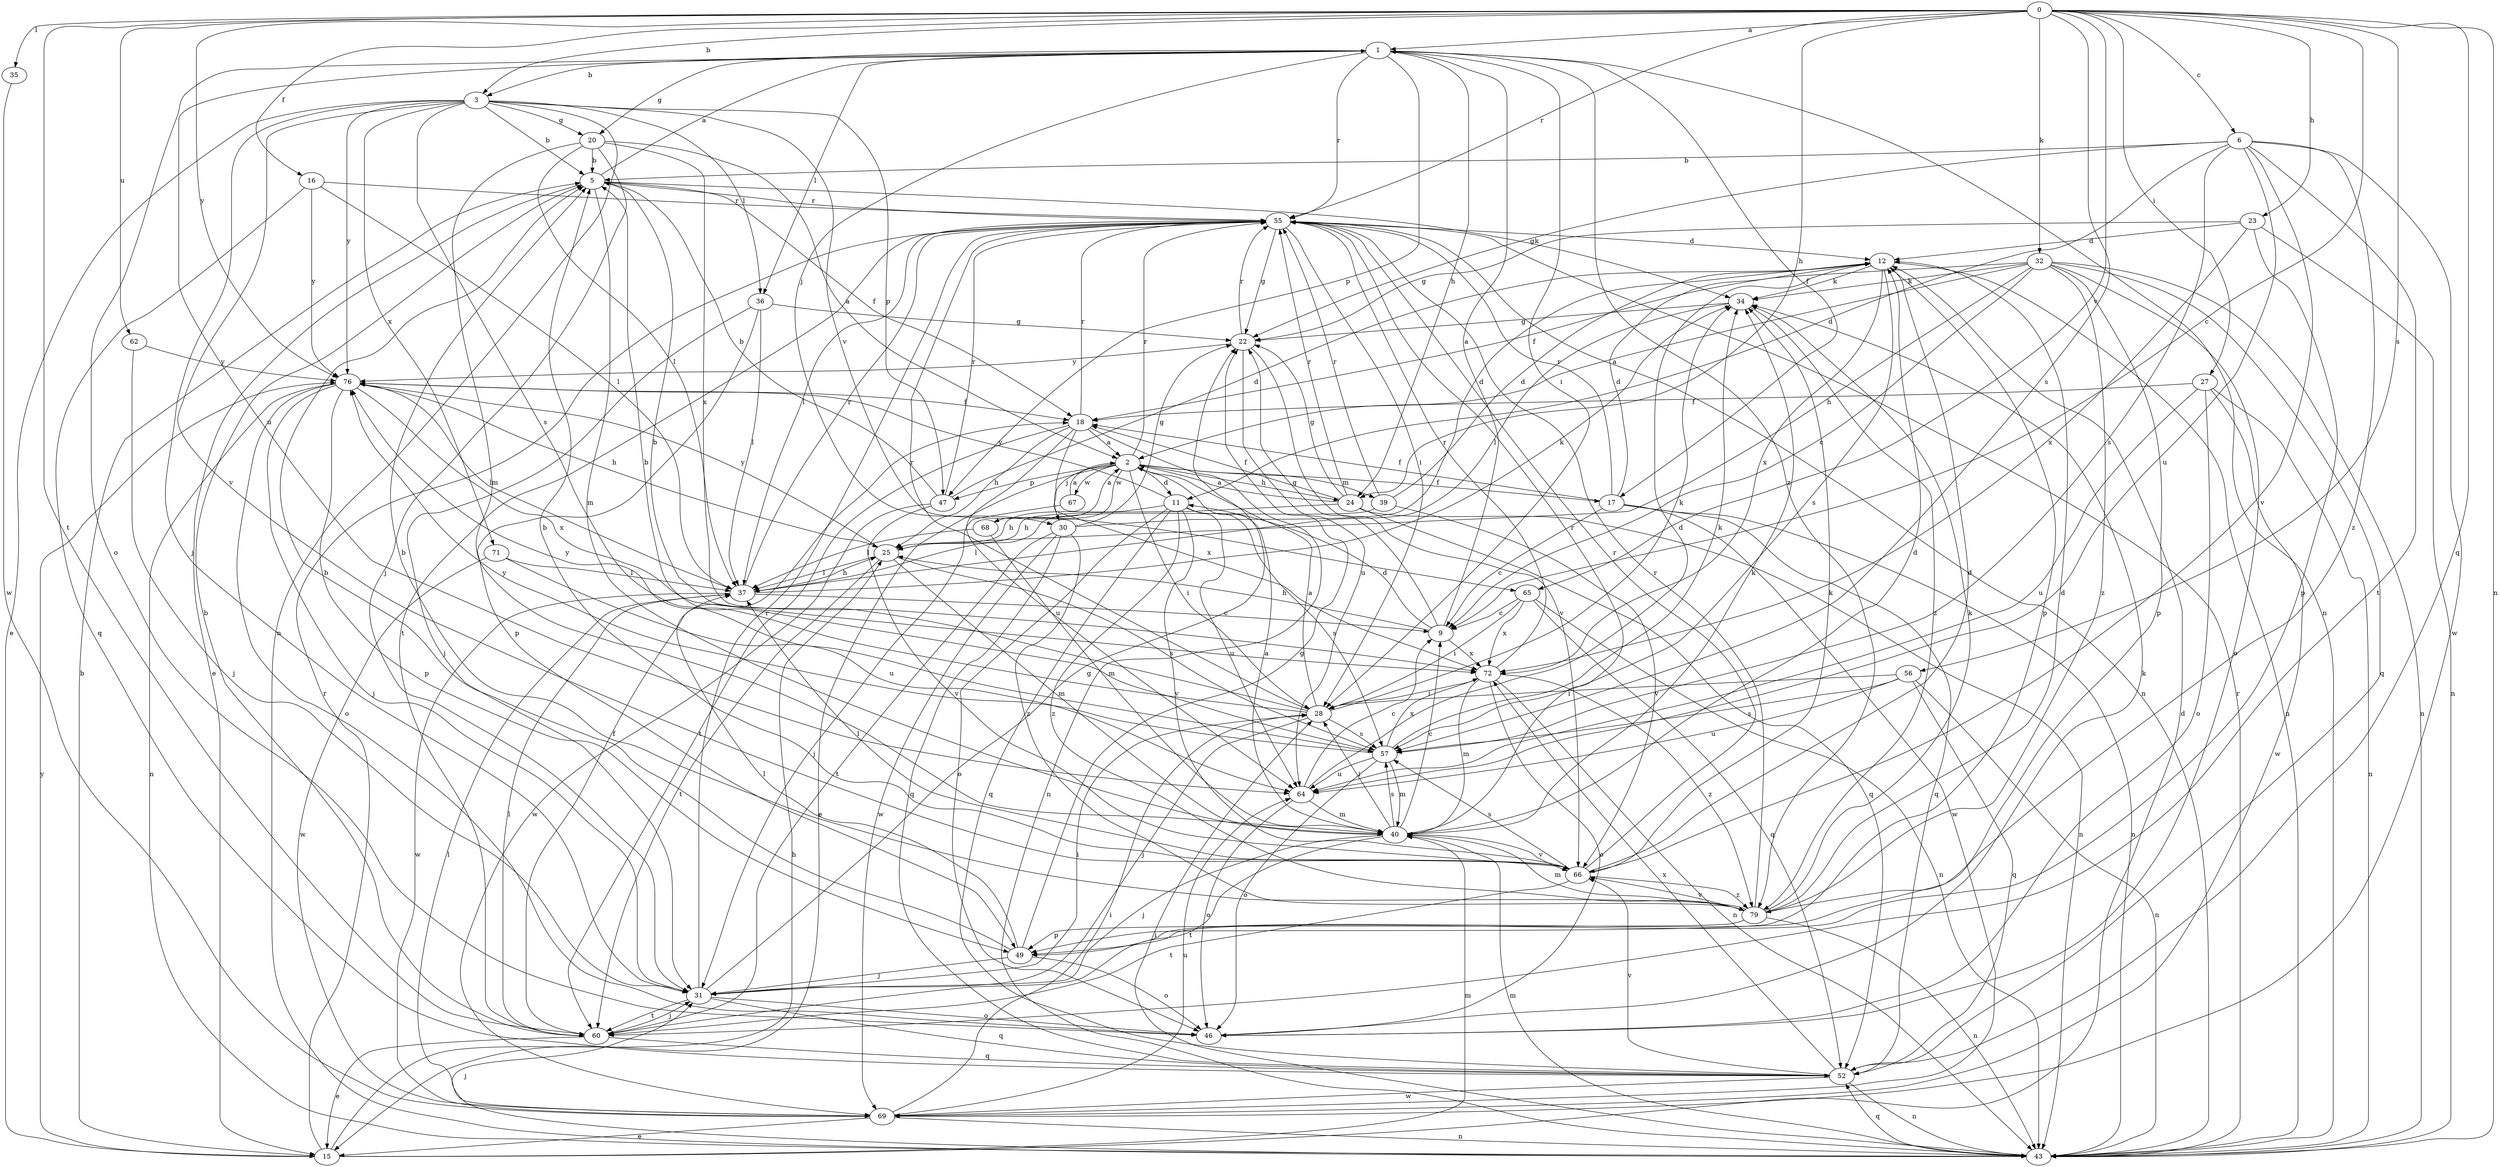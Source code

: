 strict digraph  {
0;
1;
2;
3;
5;
6;
9;
11;
12;
15;
16;
17;
18;
20;
22;
23;
24;
25;
27;
28;
30;
31;
32;
34;
35;
36;
37;
39;
40;
43;
46;
47;
49;
52;
55;
56;
57;
60;
62;
64;
65;
66;
67;
68;
69;
71;
72;
76;
79;
0 -> 1  [label=a];
0 -> 3  [label=b];
0 -> 6  [label=c];
0 -> 9  [label=c];
0 -> 16  [label=f];
0 -> 23  [label=h];
0 -> 24  [label=h];
0 -> 27  [label=i];
0 -> 32  [label=k];
0 -> 35  [label=l];
0 -> 43  [label=n];
0 -> 52  [label=q];
0 -> 55  [label=r];
0 -> 56  [label=s];
0 -> 57  [label=s];
0 -> 60  [label=t];
0 -> 62  [label=u];
0 -> 65  [label=v];
0 -> 76  [label=y];
1 -> 3  [label=b];
1 -> 17  [label=f];
1 -> 20  [label=g];
1 -> 24  [label=h];
1 -> 28  [label=i];
1 -> 30  [label=j];
1 -> 36  [label=l];
1 -> 43  [label=n];
1 -> 46  [label=o];
1 -> 47  [label=p];
1 -> 55  [label=r];
1 -> 64  [label=u];
1 -> 79  [label=z];
2 -> 11  [label=d];
2 -> 15  [label=e];
2 -> 17  [label=f];
2 -> 24  [label=h];
2 -> 28  [label=i];
2 -> 30  [label=j];
2 -> 39  [label=m];
2 -> 47  [label=p];
2 -> 55  [label=r];
2 -> 67  [label=w];
2 -> 68  [label=w];
3 -> 5  [label=b];
3 -> 15  [label=e];
3 -> 20  [label=g];
3 -> 31  [label=j];
3 -> 36  [label=l];
3 -> 43  [label=n];
3 -> 47  [label=p];
3 -> 57  [label=s];
3 -> 65  [label=v];
3 -> 66  [label=v];
3 -> 71  [label=x];
3 -> 76  [label=y];
5 -> 1  [label=a];
5 -> 15  [label=e];
5 -> 18  [label=f];
5 -> 34  [label=k];
5 -> 40  [label=m];
5 -> 55  [label=r];
6 -> 5  [label=b];
6 -> 11  [label=d];
6 -> 22  [label=g];
6 -> 57  [label=s];
6 -> 60  [label=t];
6 -> 64  [label=u];
6 -> 66  [label=v];
6 -> 69  [label=w];
6 -> 79  [label=z];
9 -> 1  [label=a];
9 -> 11  [label=d];
9 -> 22  [label=g];
9 -> 25  [label=h];
9 -> 72  [label=x];
11 -> 25  [label=h];
11 -> 46  [label=o];
11 -> 52  [label=q];
11 -> 57  [label=s];
11 -> 64  [label=u];
11 -> 66  [label=v];
11 -> 76  [label=y];
11 -> 79  [label=z];
12 -> 34  [label=k];
12 -> 43  [label=n];
12 -> 49  [label=p];
12 -> 57  [label=s];
12 -> 72  [label=x];
15 -> 5  [label=b];
15 -> 12  [label=d];
15 -> 25  [label=h];
15 -> 40  [label=m];
15 -> 55  [label=r];
15 -> 76  [label=y];
16 -> 37  [label=l];
16 -> 52  [label=q];
16 -> 55  [label=r];
16 -> 76  [label=y];
17 -> 9  [label=c];
17 -> 12  [label=d];
17 -> 18  [label=f];
17 -> 43  [label=n];
17 -> 52  [label=q];
17 -> 55  [label=r];
17 -> 69  [label=w];
18 -> 2  [label=a];
18 -> 25  [label=h];
18 -> 43  [label=n];
18 -> 55  [label=r];
18 -> 60  [label=t];
18 -> 64  [label=u];
18 -> 72  [label=x];
20 -> 2  [label=a];
20 -> 5  [label=b];
20 -> 31  [label=j];
20 -> 37  [label=l];
20 -> 40  [label=m];
20 -> 72  [label=x];
22 -> 55  [label=r];
22 -> 64  [label=u];
22 -> 66  [label=v];
22 -> 76  [label=y];
23 -> 12  [label=d];
23 -> 22  [label=g];
23 -> 43  [label=n];
23 -> 49  [label=p];
23 -> 72  [label=x];
24 -> 2  [label=a];
24 -> 18  [label=f];
24 -> 22  [label=g];
24 -> 25  [label=h];
24 -> 43  [label=n];
24 -> 52  [label=q];
24 -> 55  [label=r];
25 -> 37  [label=l];
25 -> 40  [label=m];
25 -> 57  [label=s];
25 -> 60  [label=t];
25 -> 76  [label=y];
27 -> 18  [label=f];
27 -> 43  [label=n];
27 -> 46  [label=o];
27 -> 64  [label=u];
27 -> 69  [label=w];
28 -> 2  [label=a];
28 -> 5  [label=b];
28 -> 31  [label=j];
28 -> 34  [label=k];
28 -> 55  [label=r];
28 -> 57  [label=s];
28 -> 76  [label=y];
30 -> 12  [label=d];
30 -> 22  [label=g];
30 -> 52  [label=q];
30 -> 60  [label=t];
30 -> 69  [label=w];
30 -> 79  [label=z];
31 -> 22  [label=g];
31 -> 28  [label=i];
31 -> 46  [label=o];
31 -> 52  [label=q];
31 -> 55  [label=r];
31 -> 60  [label=t];
32 -> 2  [label=a];
32 -> 9  [label=c];
32 -> 18  [label=f];
32 -> 25  [label=h];
32 -> 34  [label=k];
32 -> 43  [label=n];
32 -> 46  [label=o];
32 -> 49  [label=p];
32 -> 52  [label=q];
32 -> 79  [label=z];
34 -> 22  [label=g];
34 -> 37  [label=l];
34 -> 79  [label=z];
35 -> 69  [label=w];
36 -> 22  [label=g];
36 -> 31  [label=j];
36 -> 37  [label=l];
36 -> 49  [label=p];
37 -> 9  [label=c];
37 -> 25  [label=h];
37 -> 34  [label=k];
37 -> 55  [label=r];
37 -> 69  [label=w];
39 -> 12  [label=d];
39 -> 37  [label=l];
39 -> 55  [label=r];
39 -> 66  [label=v];
40 -> 2  [label=a];
40 -> 9  [label=c];
40 -> 12  [label=d];
40 -> 28  [label=i];
40 -> 31  [label=j];
40 -> 34  [label=k];
40 -> 55  [label=r];
40 -> 57  [label=s];
40 -> 60  [label=t];
40 -> 66  [label=v];
43 -> 28  [label=i];
43 -> 31  [label=j];
43 -> 40  [label=m];
43 -> 52  [label=q];
43 -> 55  [label=r];
46 -> 34  [label=k];
47 -> 5  [label=b];
47 -> 12  [label=d];
47 -> 55  [label=r];
47 -> 66  [label=v];
47 -> 69  [label=w];
49 -> 5  [label=b];
49 -> 22  [label=g];
49 -> 31  [label=j];
49 -> 37  [label=l];
49 -> 46  [label=o];
52 -> 43  [label=n];
52 -> 66  [label=v];
52 -> 69  [label=w];
52 -> 72  [label=x];
55 -> 12  [label=d];
55 -> 22  [label=g];
55 -> 28  [label=i];
55 -> 37  [label=l];
55 -> 43  [label=n];
55 -> 60  [label=t];
56 -> 28  [label=i];
56 -> 43  [label=n];
56 -> 52  [label=q];
56 -> 57  [label=s];
56 -> 64  [label=u];
57 -> 5  [label=b];
57 -> 34  [label=k];
57 -> 40  [label=m];
57 -> 46  [label=o];
57 -> 64  [label=u];
57 -> 72  [label=x];
57 -> 76  [label=y];
60 -> 5  [label=b];
60 -> 15  [label=e];
60 -> 18  [label=f];
60 -> 31  [label=j];
60 -> 37  [label=l];
60 -> 52  [label=q];
62 -> 31  [label=j];
62 -> 76  [label=y];
64 -> 9  [label=c];
64 -> 12  [label=d];
64 -> 40  [label=m];
64 -> 46  [label=o];
65 -> 9  [label=c];
65 -> 28  [label=i];
65 -> 43  [label=n];
65 -> 52  [label=q];
65 -> 72  [label=x];
66 -> 5  [label=b];
66 -> 12  [label=d];
66 -> 34  [label=k];
66 -> 37  [label=l];
66 -> 55  [label=r];
66 -> 57  [label=s];
66 -> 60  [label=t];
66 -> 79  [label=z];
67 -> 2  [label=a];
67 -> 31  [label=j];
68 -> 2  [label=a];
68 -> 37  [label=l];
68 -> 40  [label=m];
69 -> 15  [label=e];
69 -> 28  [label=i];
69 -> 37  [label=l];
69 -> 43  [label=n];
69 -> 64  [label=u];
71 -> 37  [label=l];
71 -> 64  [label=u];
71 -> 69  [label=w];
72 -> 28  [label=i];
72 -> 40  [label=m];
72 -> 43  [label=n];
72 -> 46  [label=o];
72 -> 55  [label=r];
72 -> 79  [label=z];
76 -> 18  [label=f];
76 -> 25  [label=h];
76 -> 31  [label=j];
76 -> 37  [label=l];
76 -> 43  [label=n];
76 -> 46  [label=o];
76 -> 49  [label=p];
76 -> 72  [label=x];
79 -> 5  [label=b];
79 -> 12  [label=d];
79 -> 34  [label=k];
79 -> 40  [label=m];
79 -> 43  [label=n];
79 -> 49  [label=p];
79 -> 55  [label=r];
79 -> 66  [label=v];
}
